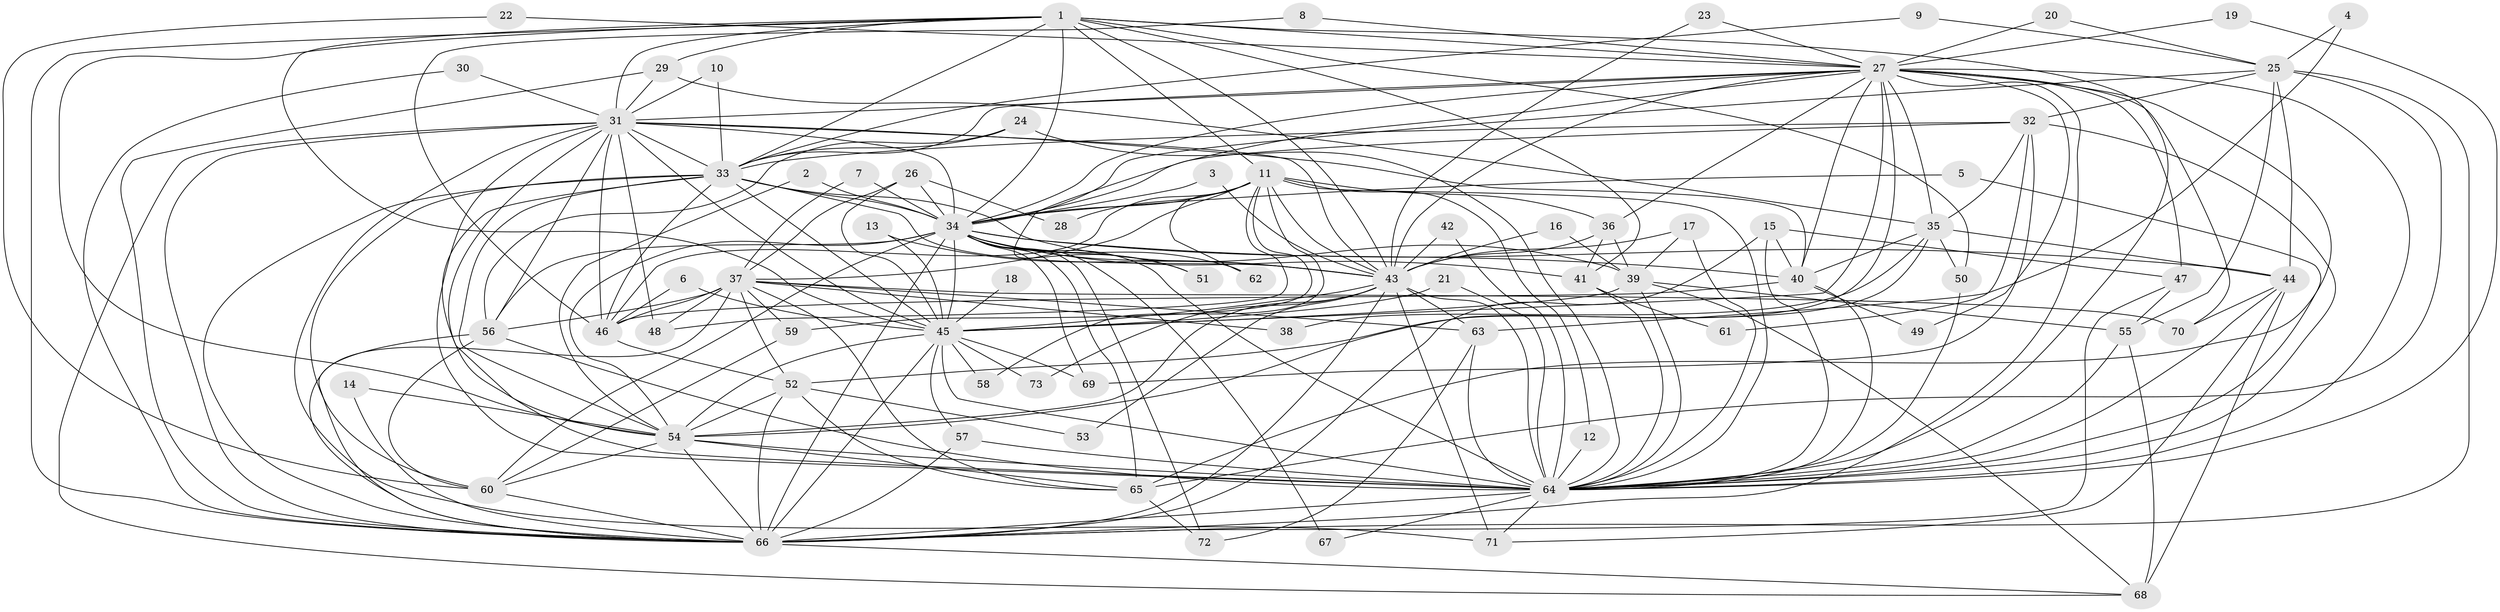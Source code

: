 // original degree distribution, {21: 0.0136986301369863, 29: 0.00684931506849315, 18: 0.00684931506849315, 27: 0.00684931506849315, 36: 0.00684931506849315, 14: 0.00684931506849315, 20: 0.00684931506849315, 13: 0.00684931506849315, 26: 0.00684931506849315, 4: 0.07534246575342465, 5: 0.0410958904109589, 8: 0.0136986301369863, 7: 0.0273972602739726, 9: 0.0136986301369863, 3: 0.21232876712328766, 2: 0.5205479452054794, 10: 0.00684931506849315, 6: 0.02054794520547945}
// Generated by graph-tools (version 1.1) at 2025/49/03/09/25 03:49:43]
// undirected, 73 vertices, 222 edges
graph export_dot {
graph [start="1"]
  node [color=gray90,style=filled];
  1;
  2;
  3;
  4;
  5;
  6;
  7;
  8;
  9;
  10;
  11;
  12;
  13;
  14;
  15;
  16;
  17;
  18;
  19;
  20;
  21;
  22;
  23;
  24;
  25;
  26;
  27;
  28;
  29;
  30;
  31;
  32;
  33;
  34;
  35;
  36;
  37;
  38;
  39;
  40;
  41;
  42;
  43;
  44;
  45;
  46;
  47;
  48;
  49;
  50;
  51;
  52;
  53;
  54;
  55;
  56;
  57;
  58;
  59;
  60;
  61;
  62;
  63;
  64;
  65;
  66;
  67;
  68;
  69;
  70;
  71;
  72;
  73;
  1 -- 11 [weight=1.0];
  1 -- 27 [weight=1.0];
  1 -- 29 [weight=1.0];
  1 -- 31 [weight=1.0];
  1 -- 33 [weight=1.0];
  1 -- 34 [weight=1.0];
  1 -- 41 [weight=1.0];
  1 -- 43 [weight=1.0];
  1 -- 45 [weight=1.0];
  1 -- 50 [weight=1.0];
  1 -- 54 [weight=1.0];
  1 -- 64 [weight=1.0];
  1 -- 66 [weight=1.0];
  2 -- 34 [weight=1.0];
  2 -- 54 [weight=1.0];
  3 -- 34 [weight=1.0];
  3 -- 43 [weight=1.0];
  4 -- 25 [weight=1.0];
  4 -- 63 [weight=1.0];
  5 -- 34 [weight=1.0];
  5 -- 64 [weight=1.0];
  6 -- 45 [weight=1.0];
  6 -- 46 [weight=1.0];
  7 -- 34 [weight=1.0];
  7 -- 37 [weight=1.0];
  8 -- 27 [weight=1.0];
  8 -- 46 [weight=1.0];
  9 -- 25 [weight=1.0];
  9 -- 33 [weight=1.0];
  10 -- 31 [weight=1.0];
  10 -- 33 [weight=1.0];
  11 -- 12 [weight=1.0];
  11 -- 28 [weight=1.0];
  11 -- 34 [weight=1.0];
  11 -- 36 [weight=1.0];
  11 -- 37 [weight=1.0];
  11 -- 43 [weight=1.0];
  11 -- 46 [weight=1.0];
  11 -- 48 [weight=1.0];
  11 -- 58 [weight=1.0];
  11 -- 59 [weight=1.0];
  11 -- 62 [weight=1.0];
  11 -- 64 [weight=1.0];
  12 -- 64 [weight=1.0];
  13 -- 43 [weight=1.0];
  13 -- 45 [weight=1.0];
  14 -- 54 [weight=1.0];
  14 -- 66 [weight=1.0];
  15 -- 40 [weight=1.0];
  15 -- 47 [weight=1.0];
  15 -- 64 [weight=1.0];
  15 -- 66 [weight=1.0];
  16 -- 39 [weight=1.0];
  16 -- 43 [weight=1.0];
  17 -- 39 [weight=1.0];
  17 -- 43 [weight=1.0];
  17 -- 64 [weight=1.0];
  18 -- 45 [weight=1.0];
  19 -- 27 [weight=1.0];
  19 -- 64 [weight=1.0];
  20 -- 25 [weight=1.0];
  20 -- 27 [weight=1.0];
  21 -- 45 [weight=1.0];
  21 -- 64 [weight=1.0];
  22 -- 27 [weight=1.0];
  22 -- 60 [weight=1.0];
  23 -- 27 [weight=1.0];
  23 -- 43 [weight=1.0];
  24 -- 33 [weight=1.0];
  24 -- 56 [weight=1.0];
  24 -- 64 [weight=1.0];
  25 -- 32 [weight=1.0];
  25 -- 34 [weight=1.0];
  25 -- 44 [weight=1.0];
  25 -- 55 [weight=1.0];
  25 -- 65 [weight=1.0];
  25 -- 66 [weight=2.0];
  26 -- 28 [weight=1.0];
  26 -- 34 [weight=1.0];
  26 -- 37 [weight=1.0];
  26 -- 45 [weight=1.0];
  27 -- 31 [weight=1.0];
  27 -- 33 [weight=1.0];
  27 -- 34 [weight=1.0];
  27 -- 35 [weight=1.0];
  27 -- 36 [weight=1.0];
  27 -- 40 [weight=1.0];
  27 -- 43 [weight=1.0];
  27 -- 45 [weight=1.0];
  27 -- 47 [weight=1.0];
  27 -- 49 [weight=1.0];
  27 -- 51 [weight=1.0];
  27 -- 54 [weight=1.0];
  27 -- 64 [weight=1.0];
  27 -- 65 [weight=1.0];
  27 -- 66 [weight=2.0];
  27 -- 70 [weight=2.0];
  29 -- 31 [weight=1.0];
  29 -- 35 [weight=1.0];
  29 -- 66 [weight=1.0];
  30 -- 31 [weight=1.0];
  30 -- 66 [weight=1.0];
  31 -- 33 [weight=1.0];
  31 -- 34 [weight=1.0];
  31 -- 40 [weight=2.0];
  31 -- 43 [weight=1.0];
  31 -- 45 [weight=1.0];
  31 -- 46 [weight=1.0];
  31 -- 48 [weight=1.0];
  31 -- 54 [weight=1.0];
  31 -- 56 [weight=1.0];
  31 -- 64 [weight=2.0];
  31 -- 66 [weight=1.0];
  31 -- 68 [weight=1.0];
  31 -- 71 [weight=1.0];
  32 -- 33 [weight=2.0];
  32 -- 34 [weight=1.0];
  32 -- 35 [weight=1.0];
  32 -- 61 [weight=1.0];
  32 -- 64 [weight=2.0];
  32 -- 69 [weight=1.0];
  33 -- 34 [weight=1.0];
  33 -- 39 [weight=1.0];
  33 -- 43 [weight=1.0];
  33 -- 45 [weight=1.0];
  33 -- 46 [weight=1.0];
  33 -- 54 [weight=1.0];
  33 -- 60 [weight=1.0];
  33 -- 64 [weight=2.0];
  33 -- 66 [weight=1.0];
  34 -- 40 [weight=1.0];
  34 -- 41 [weight=1.0];
  34 -- 43 [weight=1.0];
  34 -- 44 [weight=1.0];
  34 -- 45 [weight=1.0];
  34 -- 51 [weight=1.0];
  34 -- 54 [weight=1.0];
  34 -- 56 [weight=1.0];
  34 -- 60 [weight=1.0];
  34 -- 62 [weight=1.0];
  34 -- 64 [weight=1.0];
  34 -- 65 [weight=1.0];
  34 -- 66 [weight=2.0];
  34 -- 67 [weight=1.0];
  34 -- 69 [weight=1.0];
  34 -- 72 [weight=1.0];
  35 -- 38 [weight=1.0];
  35 -- 40 [weight=1.0];
  35 -- 44 [weight=1.0];
  35 -- 50 [weight=1.0];
  35 -- 52 [weight=1.0];
  36 -- 39 [weight=2.0];
  36 -- 41 [weight=1.0];
  36 -- 43 [weight=1.0];
  37 -- 38 [weight=1.0];
  37 -- 46 [weight=1.0];
  37 -- 48 [weight=1.0];
  37 -- 52 [weight=1.0];
  37 -- 56 [weight=1.0];
  37 -- 59 [weight=1.0];
  37 -- 63 [weight=2.0];
  37 -- 65 [weight=1.0];
  37 -- 66 [weight=1.0];
  37 -- 70 [weight=1.0];
  39 -- 45 [weight=1.0];
  39 -- 55 [weight=1.0];
  39 -- 64 [weight=1.0];
  39 -- 68 [weight=1.0];
  40 -- 46 [weight=1.0];
  40 -- 49 [weight=1.0];
  40 -- 64 [weight=1.0];
  41 -- 61 [weight=1.0];
  41 -- 64 [weight=1.0];
  42 -- 43 [weight=1.0];
  42 -- 64 [weight=1.0];
  43 -- 45 [weight=1.0];
  43 -- 53 [weight=1.0];
  43 -- 54 [weight=1.0];
  43 -- 63 [weight=1.0];
  43 -- 64 [weight=1.0];
  43 -- 66 [weight=1.0];
  43 -- 71 [weight=1.0];
  43 -- 73 [weight=1.0];
  44 -- 64 [weight=1.0];
  44 -- 68 [weight=1.0];
  44 -- 70 [weight=1.0];
  44 -- 71 [weight=1.0];
  45 -- 54 [weight=1.0];
  45 -- 57 [weight=1.0];
  45 -- 58 [weight=1.0];
  45 -- 64 [weight=2.0];
  45 -- 66 [weight=1.0];
  45 -- 69 [weight=1.0];
  45 -- 73 [weight=1.0];
  46 -- 52 [weight=1.0];
  47 -- 55 [weight=1.0];
  47 -- 66 [weight=1.0];
  50 -- 64 [weight=1.0];
  52 -- 53 [weight=1.0];
  52 -- 54 [weight=1.0];
  52 -- 65 [weight=1.0];
  52 -- 66 [weight=2.0];
  54 -- 60 [weight=1.0];
  54 -- 64 [weight=1.0];
  54 -- 65 [weight=1.0];
  54 -- 66 [weight=1.0];
  55 -- 64 [weight=1.0];
  55 -- 68 [weight=1.0];
  56 -- 60 [weight=1.0];
  56 -- 64 [weight=1.0];
  56 -- 66 [weight=1.0];
  57 -- 64 [weight=2.0];
  57 -- 66 [weight=1.0];
  59 -- 60 [weight=1.0];
  60 -- 66 [weight=2.0];
  63 -- 64 [weight=1.0];
  63 -- 72 [weight=1.0];
  64 -- 66 [weight=1.0];
  64 -- 67 [weight=1.0];
  64 -- 71 [weight=1.0];
  65 -- 72 [weight=1.0];
  66 -- 68 [weight=1.0];
}
